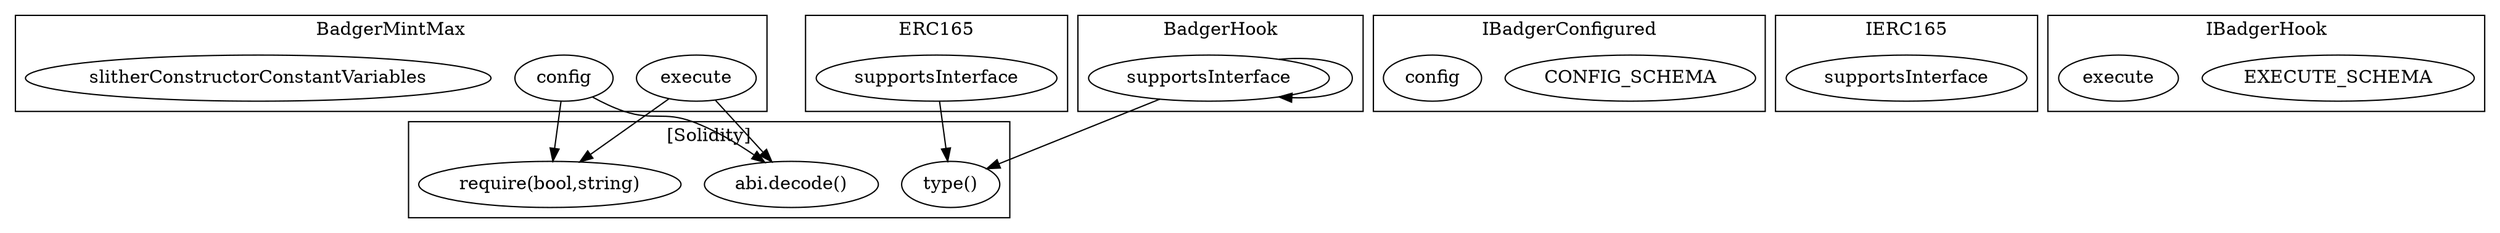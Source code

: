 strict digraph {
subgraph cluster_5537_BadgerMintMax {
label = "BadgerMintMax"
"5537_execute" [label="execute"]
"5537_config" [label="config"]
"5537_slitherConstructorConstantVariables" [label="slitherConstructorConstantVariables"]
}subgraph cluster_6468_IBadgerConfigured {
label = "IBadgerConfigured"
"6468_CONFIG_SCHEMA" [label="CONFIG_SCHEMA"]
"6468_config" [label="config"]
}subgraph cluster_3081_ERC165 {
label = "ERC165"
"3081_supportsInterface" [label="supportsInterface"]
}subgraph cluster_3093_IERC165 {
label = "IERC165"
"3093_supportsInterface" [label="supportsInterface"]
}subgraph cluster_6488_IBadgerHook {
label = "IBadgerHook"
"6488_EXECUTE_SCHEMA" [label="EXECUTE_SCHEMA"]
"6488_execute" [label="execute"]
}subgraph cluster_4956_BadgerHook {
label = "BadgerHook"
"4956_supportsInterface" [label="supportsInterface"]
"4956_supportsInterface" -> "4956_supportsInterface"
}subgraph cluster_solidity {
label = "[Solidity]"
"abi.decode()" 
"require(bool,string)" 
"type()" 
"5537_config" -> "abi.decode()"
"3081_supportsInterface" -> "type()"
"5537_execute" -> "require(bool,string)"
"4956_supportsInterface" -> "type()"
"5537_config" -> "require(bool,string)"
"5537_execute" -> "abi.decode()"
}
}